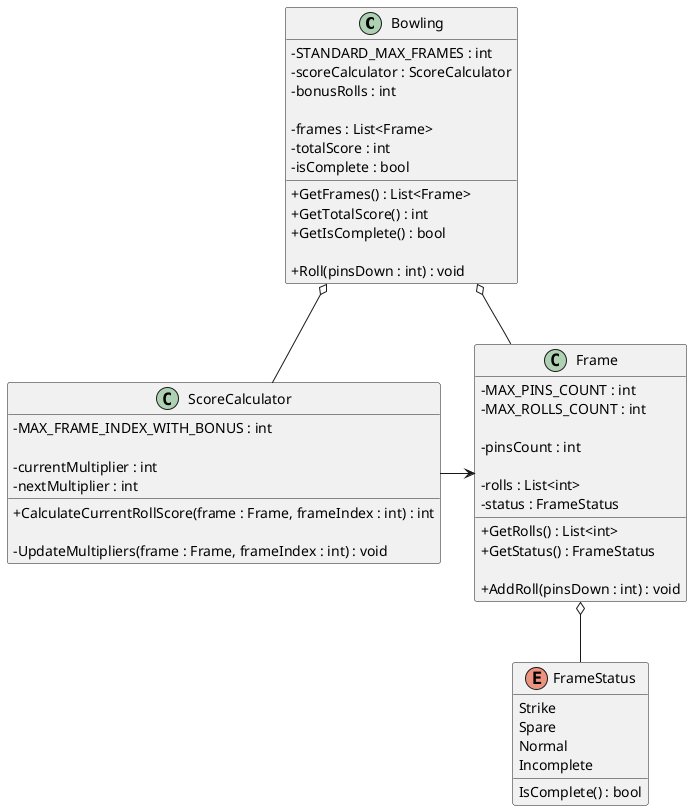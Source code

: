 @startuml "Bowling Game Kata"
skinparam classAttributeIconSize 0

class Bowling {
  - STANDARD_MAX_FRAMES : int
  - scoreCalculator : ScoreCalculator
  - bonusRolls : int

  - frames : List<Frame>
  - totalScore : int
  - isComplete : bool

  + GetFrames() : List<Frame>
  + GetTotalScore() : int
  + GetIsComplete() : bool

  + Roll(pinsDown : int) : void
}

class Frame {
  - MAX_PINS_COUNT : int
  - MAX_ROLLS_COUNT : int

  - pinsCount : int

  - rolls : List<int>
  - status : FrameStatus

  + GetRolls() : List<int>
  + GetStatus() : FrameStatus

  + AddRoll(pinsDown : int) : void
}

class ScoreCalculator {
  - MAX_FRAME_INDEX_WITH_BONUS : int

  - currentMultiplier : int
  - nextMultiplier : int

  + CalculateCurrentRollScore(frame : Frame, frameIndex : int) : int

  - UpdateMultipliers(frame : Frame, frameIndex : int) : void
}

enum FrameStatus {
  Strike
  Spare
  Normal
  Incomplete

  IsComplete() : bool
}

Bowling o-- ScoreCalculator
Bowling o-- Frame
ScoreCalculator -> Frame

Frame o-- FrameStatus

@enduml